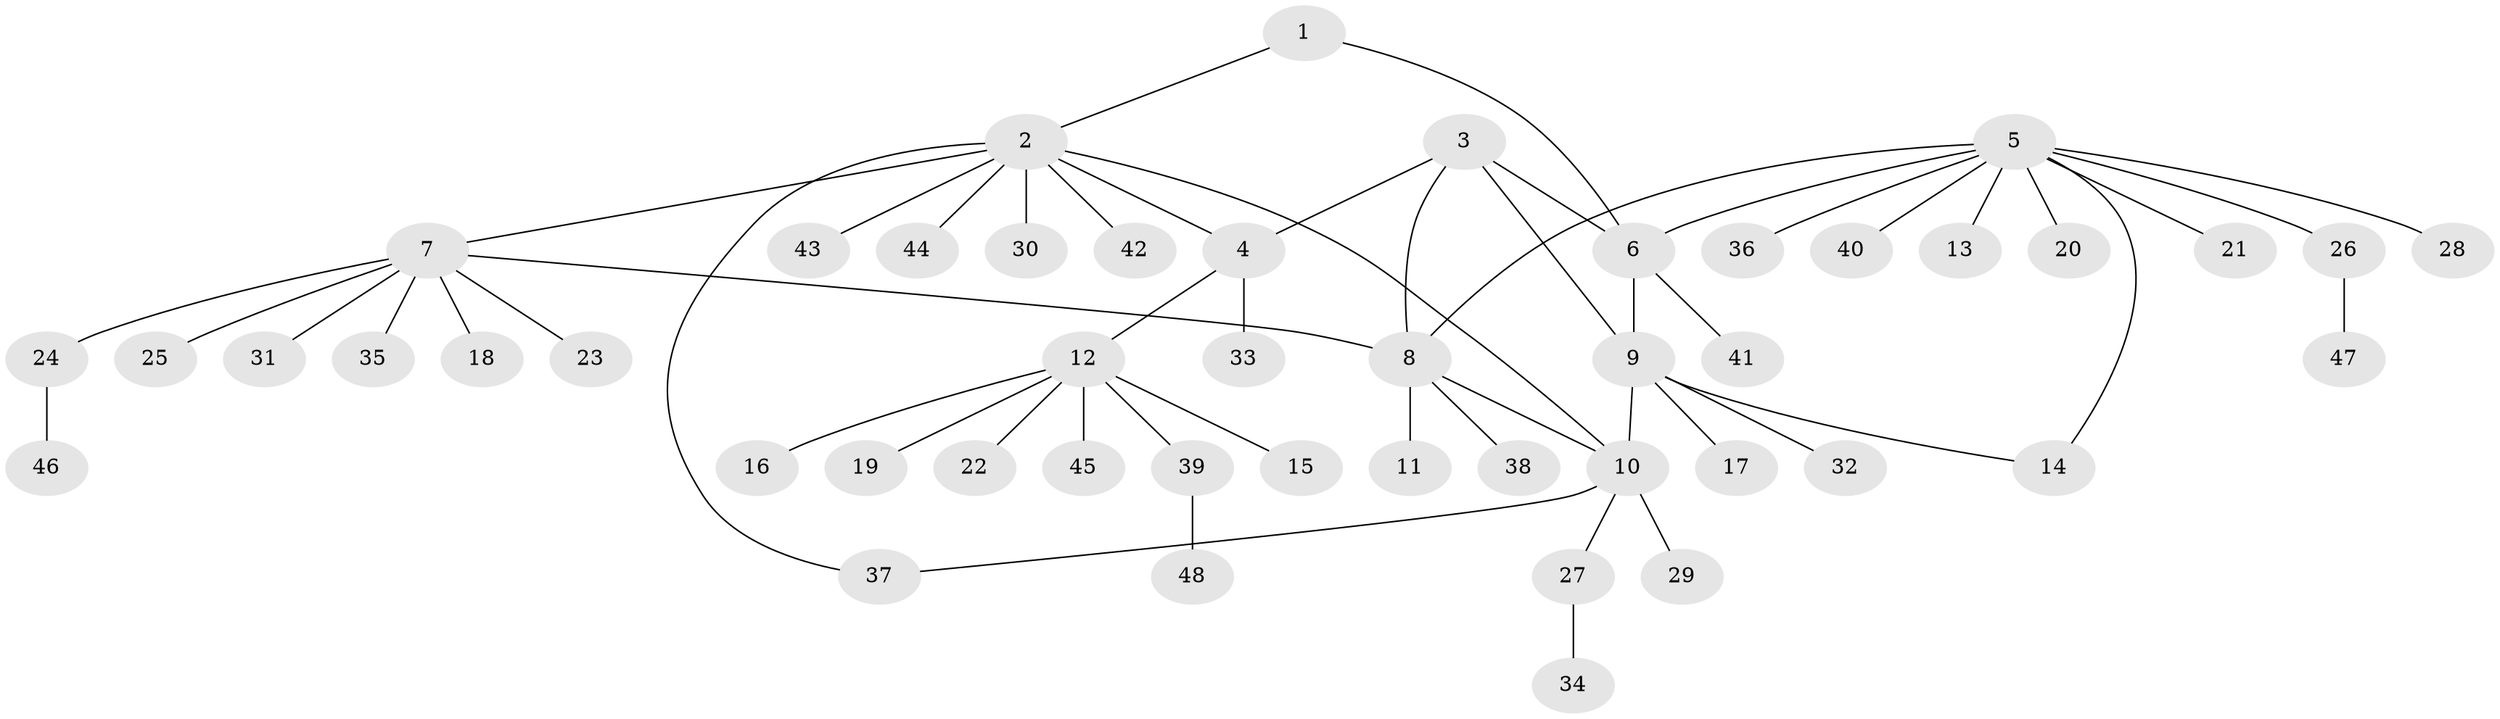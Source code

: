 // Generated by graph-tools (version 1.1) at 2025/54/03/09/25 04:54:23]
// undirected, 48 vertices, 55 edges
graph export_dot {
graph [start="1"]
  node [color=gray90,style=filled];
  1;
  2;
  3;
  4;
  5;
  6;
  7;
  8;
  9;
  10;
  11;
  12;
  13;
  14;
  15;
  16;
  17;
  18;
  19;
  20;
  21;
  22;
  23;
  24;
  25;
  26;
  27;
  28;
  29;
  30;
  31;
  32;
  33;
  34;
  35;
  36;
  37;
  38;
  39;
  40;
  41;
  42;
  43;
  44;
  45;
  46;
  47;
  48;
  1 -- 2;
  1 -- 6;
  2 -- 4;
  2 -- 7;
  2 -- 10;
  2 -- 30;
  2 -- 37;
  2 -- 42;
  2 -- 43;
  2 -- 44;
  3 -- 4;
  3 -- 6;
  3 -- 8;
  3 -- 9;
  4 -- 12;
  4 -- 33;
  5 -- 6;
  5 -- 8;
  5 -- 13;
  5 -- 14;
  5 -- 20;
  5 -- 21;
  5 -- 26;
  5 -- 28;
  5 -- 36;
  5 -- 40;
  6 -- 9;
  6 -- 41;
  7 -- 8;
  7 -- 18;
  7 -- 23;
  7 -- 24;
  7 -- 25;
  7 -- 31;
  7 -- 35;
  8 -- 10;
  8 -- 11;
  8 -- 38;
  9 -- 10;
  9 -- 14;
  9 -- 17;
  9 -- 32;
  10 -- 27;
  10 -- 29;
  10 -- 37;
  12 -- 15;
  12 -- 16;
  12 -- 19;
  12 -- 22;
  12 -- 39;
  12 -- 45;
  24 -- 46;
  26 -- 47;
  27 -- 34;
  39 -- 48;
}
